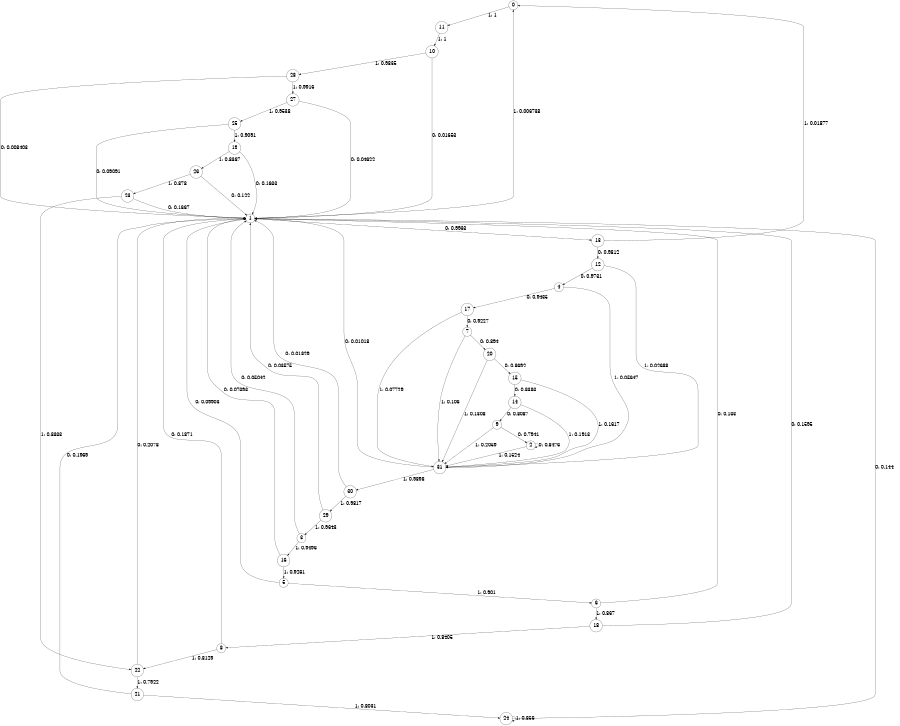 digraph "ch4_face_source_L13" {
size = "6,8.5";
ratio = "fill";
node [shape = circle];
node [fontsize = 24];
edge [fontsize = 24];
0 -> 11 [label = "1: 1        "];
1 -> 13 [label = "0: 0.9933   "];
1 -> 0 [label = "1: 0.006738  "];
2 -> 2 [label = "0: 0.8476   "];
2 -> 31 [label = "1: 0.1524   "];
3 -> 1 [label = "0: 0.05042  "];
3 -> 16 [label = "1: 0.9496   "];
4 -> 17 [label = "0: 0.9435   "];
4 -> 31 [label = "1: 0.05647  "];
5 -> 1 [label = "0: 0.09903  "];
5 -> 6 [label = "1: 0.901    "];
6 -> 1 [label = "0: 0.133    "];
6 -> 18 [label = "1: 0.867    "];
7 -> 20 [label = "0: 0.894    "];
7 -> 31 [label = "1: 0.106    "];
8 -> 1 [label = "0: 0.1871   "];
8 -> 22 [label = "1: 0.8129   "];
9 -> 2 [label = "0: 0.7941   "];
9 -> 31 [label = "1: 0.2059   "];
10 -> 1 [label = "0: 0.01653  "];
10 -> 28 [label = "1: 0.9835   "];
11 -> 10 [label = "1: 1        "];
12 -> 4 [label = "0: 0.9731   "];
12 -> 31 [label = "1: 0.02688  "];
13 -> 12 [label = "0: 0.9812   "];
13 -> 0 [label = "1: 0.01877  "];
14 -> 9 [label = "0: 0.8087   "];
14 -> 31 [label = "1: 0.1913   "];
15 -> 14 [label = "0: 0.8383   "];
15 -> 31 [label = "1: 0.1617   "];
16 -> 1 [label = "0: 0.07393  "];
16 -> 5 [label = "1: 0.9261   "];
17 -> 7 [label = "0: 0.9227   "];
17 -> 31 [label = "1: 0.07729  "];
18 -> 1 [label = "0: 0.1595   "];
18 -> 8 [label = "1: 0.8405   "];
19 -> 1 [label = "0: 0.1633   "];
19 -> 26 [label = "1: 0.8367   "];
20 -> 15 [label = "0: 0.8692   "];
20 -> 31 [label = "1: 0.1308   "];
21 -> 1 [label = "0: 0.1969   "];
21 -> 24 [label = "1: 0.8031   "];
22 -> 1 [label = "0: 0.2078   "];
22 -> 21 [label = "1: 0.7922   "];
23 -> 1 [label = "0: 0.1667   "];
23 -> 22 [label = "1: 0.8333   "];
24 -> 1 [label = "0: 0.144    "];
24 -> 24 [label = "1: 0.856    "];
25 -> 1 [label = "0: 0.09091  "];
25 -> 19 [label = "1: 0.9091   "];
26 -> 1 [label = "0: 0.122    "];
26 -> 23 [label = "1: 0.878    "];
27 -> 1 [label = "0: 0.04622  "];
27 -> 25 [label = "1: 0.9538   "];
28 -> 1 [label = "0: 0.008403  "];
28 -> 27 [label = "1: 0.9916   "];
29 -> 1 [label = "0: 0.03575  "];
29 -> 3 [label = "1: 0.9643   "];
30 -> 1 [label = "0: 0.01829  "];
30 -> 29 [label = "1: 0.9817   "];
31 -> 1 [label = "0: 0.01018  "];
31 -> 30 [label = "1: 0.9898   "];
}